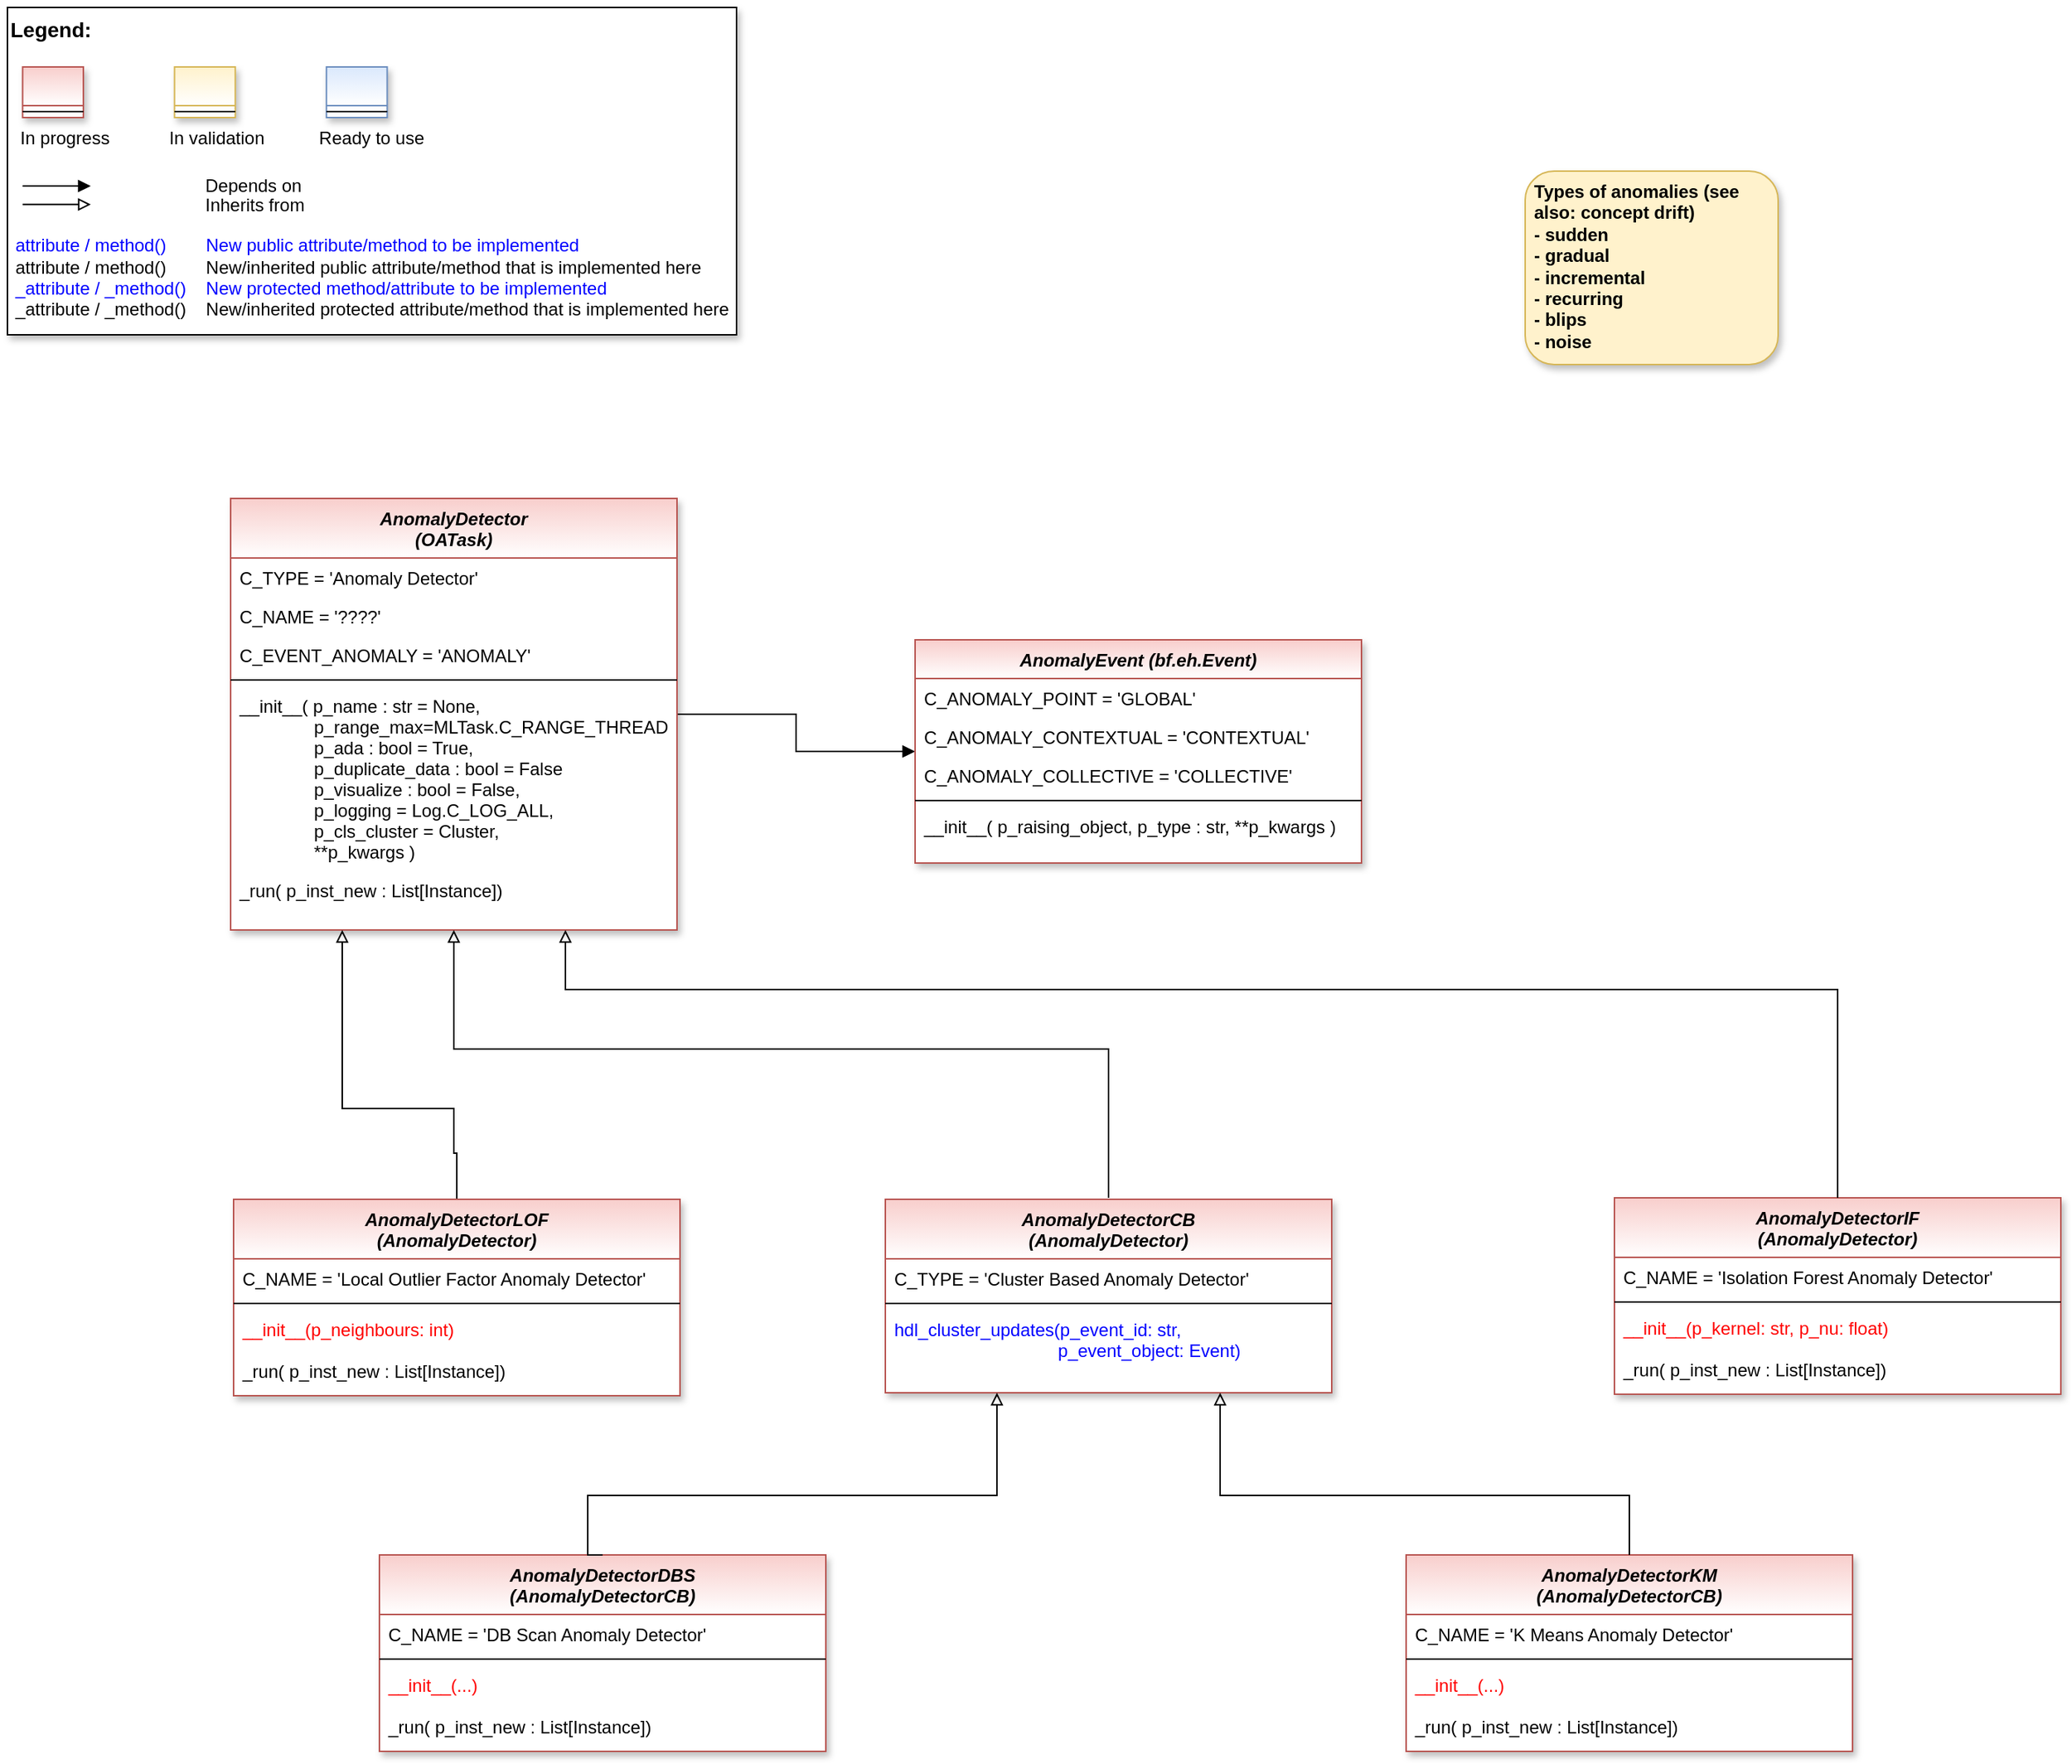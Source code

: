 <mxfile version="20.8.16" type="device"><diagram id="C5RBs43oDa-KdzZeNtuy" name="Page-1"><mxGraphModel dx="1723" dy="1008" grid="1" gridSize="10" guides="1" tooltips="1" connect="1" arrows="1" fold="1" page="1" pageScale="1" pageWidth="2336" pageHeight="1654" math="0" shadow="0"><root><mxCell id="WIyWlLk6GJQsqaUBKTNV-0"/><mxCell id="WIyWlLk6GJQsqaUBKTNV-1" parent="WIyWlLk6GJQsqaUBKTNV-0"/><mxCell id="fcJVb3HREh7NScvAmxeq-0" value="" style="group" parent="WIyWlLk6GJQsqaUBKTNV-1" vertex="1" connectable="0"><mxGeometry x="40" y="40" width="490" height="220" as="geometry"/></mxCell><mxCell id="fcJVb3HREh7NScvAmxeq-1" value="&lt;font color=&quot;#000000&quot; size=&quot;1&quot;&gt;&lt;b style=&quot;font-size: 14px&quot;&gt;Legend:&lt;br&gt;&lt;/b&gt;&lt;/font&gt;&lt;br&gt;&lt;br&gt;&lt;br&gt;&lt;font color=&quot;#0000ff&quot; style=&quot;font-size: 6px&quot;&gt;&lt;br&gt;&lt;/font&gt;&lt;span style=&quot;color: rgb(0 , 0 , 0)&quot;&gt;&lt;font style=&quot;font-size: 4px&quot;&gt;&amp;nbsp; &amp;nbsp;&lt;/font&gt;&amp;nbsp;In progress&amp;nbsp; &amp;nbsp; &amp;nbsp; &amp;nbsp; &amp;nbsp; &amp;nbsp; In validation&amp;nbsp; &amp;nbsp; &amp;nbsp; &amp;nbsp; &amp;nbsp; &amp;nbsp;Ready to use&lt;/span&gt;&lt;font color=&quot;#000000&quot;&gt;&amp;nbsp;&lt;br&gt;&lt;/font&gt;&lt;font color=&quot;#0000ff&quot;&gt;&lt;br&gt;&lt;br&gt;&lt;br&gt;&lt;br&gt;&amp;nbsp;attribute / method()&amp;nbsp; &amp;nbsp; &amp;nbsp; &amp;nbsp; New public attribute/method to be implemented&lt;/font&gt;&lt;br&gt;&lt;font color=&quot;#000000&quot;&gt;&amp;nbsp;&lt;/font&gt;&lt;font color=&quot;#000000&quot;&gt;attribute / method()&lt;span&gt;&#9;&lt;/span&gt;&amp;nbsp; &amp;nbsp; &amp;nbsp; &amp;nbsp;New/inherited public attribute/method that is implemented here&lt;br&gt;&lt;/font&gt;&lt;font color=&quot;#0000ff&quot;&gt;&amp;nbsp;_attribute /&amp;nbsp;&lt;/font&gt;&lt;font color=&quot;#0000ff&quot;&gt;_method()&amp;nbsp; &amp;nbsp; New protected method/attribute to be implemented&lt;/font&gt;&lt;br&gt;&lt;font color=&quot;#000000&quot;&gt;&amp;nbsp;_attribute / _method()&amp;nbsp; &amp;nbsp; New/inherited protected attribute/method that is implemented here&lt;br&gt;&lt;/font&gt;&lt;font color=&quot;#000000&quot;&gt;&lt;br&gt;&lt;br&gt;&lt;br&gt;&lt;br&gt;&lt;br&gt;&lt;/font&gt;" style="text;html=1;align=left;verticalAlign=top;whiteSpace=wrap;rounded=0;fontColor=#006600;strokeColor=#000000;shadow=1;fillColor=#ffffff;" parent="fcJVb3HREh7NScvAmxeq-0" vertex="1"><mxGeometry width="490.0" height="220" as="geometry"/></mxCell><mxCell id="fcJVb3HREh7NScvAmxeq-2" value="Depends on" style="endArrow=block;html=1;labelPosition=right;verticalLabelPosition=middle;align=left;verticalAlign=middle;endFill=1;fontSize=12;" parent="fcJVb3HREh7NScvAmxeq-0" edge="1"><mxGeometry x="-1623.125" y="-2180" width="51.042" height="50" as="geometry"><mxPoint x="10.208" y="120.003" as="sourcePoint"/><mxPoint x="55.991" y="120.003" as="targetPoint"/><mxPoint x="98" as="offset"/><Array as="points"><mxPoint x="30.625" y="120"/></Array></mxGeometry></mxCell><mxCell id="fcJVb3HREh7NScvAmxeq-3" value="Inherits from" style="endArrow=block;html=1;labelPosition=right;verticalLabelPosition=middle;align=left;verticalAlign=middle;endFill=0;fontSize=12;" parent="fcJVb3HREh7NScvAmxeq-0" edge="1"><mxGeometry x="-1623.125" y="-2180" width="51.042" height="50" as="geometry"><mxPoint x="10.208" y="132.385" as="sourcePoint"/><mxPoint x="55.991" y="132.385" as="targetPoint"/><mxPoint x="98" y="1" as="offset"/></mxGeometry></mxCell><mxCell id="fcJVb3HREh7NScvAmxeq-4" value="" style="swimlane;fontStyle=3;align=center;verticalAlign=top;childLayout=stackLayout;horizontal=1;startSize=26;horizontalStack=0;resizeParent=1;resizeLast=0;collapsible=1;marginBottom=0;rounded=0;shadow=1;strokeWidth=1;fillColor=#f8cecc;strokeColor=#b85450;gradientColor=#ffffff;swimlaneFillColor=#ffffff;" parent="fcJVb3HREh7NScvAmxeq-0" vertex="1"><mxGeometry x="10.208" y="40" width="40.833" height="34" as="geometry"><mxRectangle x="230" y="140" width="160" height="26" as="alternateBounds"/></mxGeometry></mxCell><mxCell id="fcJVb3HREh7NScvAmxeq-5" value="" style="line;html=1;strokeWidth=1;align=left;verticalAlign=middle;spacingTop=-1;spacingLeft=3;spacingRight=3;rotatable=0;labelPosition=right;points=[];portConstraint=eastwest;" parent="fcJVb3HREh7NScvAmxeq-4" vertex="1"><mxGeometry y="26" width="40.833" height="8" as="geometry"/></mxCell><mxCell id="fcJVb3HREh7NScvAmxeq-6" value="" style="swimlane;fontStyle=3;align=center;verticalAlign=top;childLayout=stackLayout;horizontal=1;startSize=26;horizontalStack=0;resizeParent=1;resizeLast=0;collapsible=1;marginBottom=0;rounded=0;shadow=1;strokeWidth=1;fillColor=#fff2cc;strokeColor=#d6b656;gradientColor=#ffffff;swimlaneFillColor=#ffffff;" parent="fcJVb3HREh7NScvAmxeq-0" vertex="1"><mxGeometry x="112.292" y="40" width="40.833" height="34" as="geometry"><mxRectangle x="230" y="140" width="160" height="26" as="alternateBounds"/></mxGeometry></mxCell><mxCell id="fcJVb3HREh7NScvAmxeq-7" value="" style="line;html=1;strokeWidth=1;align=left;verticalAlign=middle;spacingTop=-1;spacingLeft=3;spacingRight=3;rotatable=0;labelPosition=right;points=[];portConstraint=eastwest;" parent="fcJVb3HREh7NScvAmxeq-6" vertex="1"><mxGeometry y="26" width="40.833" height="8" as="geometry"/></mxCell><mxCell id="fcJVb3HREh7NScvAmxeq-8" value="" style="swimlane;fontStyle=3;align=center;verticalAlign=top;childLayout=stackLayout;horizontal=1;startSize=26;horizontalStack=0;resizeParent=1;resizeLast=0;collapsible=1;marginBottom=0;rounded=0;shadow=1;strokeWidth=1;fillColor=#dae8fc;strokeColor=#6c8ebf;gradientColor=#ffffff;swimlaneFillColor=#ffffff;" parent="fcJVb3HREh7NScvAmxeq-0" vertex="1"><mxGeometry x="214.375" y="40" width="40.833" height="34" as="geometry"><mxRectangle x="230" y="140" width="160" height="26" as="alternateBounds"/></mxGeometry></mxCell><mxCell id="fcJVb3HREh7NScvAmxeq-9" value="" style="line;html=1;strokeWidth=1;align=left;verticalAlign=middle;spacingTop=-1;spacingLeft=3;spacingRight=3;rotatable=0;labelPosition=right;points=[];portConstraint=eastwest;" parent="fcJVb3HREh7NScvAmxeq-8" vertex="1"><mxGeometry y="26" width="40.833" height="8" as="geometry"/></mxCell><mxCell id="-aRZjFp3aCNoNKCGfEq3-0" value="Types of anomalies (see also: concept drift)&lt;br&gt;- sudden&lt;br&gt;- gradual&lt;br&gt;- incremental&lt;br&gt;- recurring&amp;nbsp;&lt;br&gt;- blips&lt;br&gt;- noise" style="rounded=1;whiteSpace=wrap;html=1;shadow=1;fillColor=#fff2cc;strokeColor=#d6b656;fontStyle=1;align=left;verticalAlign=top;spacingLeft=4;" parent="WIyWlLk6GJQsqaUBKTNV-1" vertex="1"><mxGeometry x="1060" y="150" width="170" height="130" as="geometry"/></mxCell><mxCell id="4use4ZCXdNiZSNTW99xv-0" style="edgeStyle=orthogonalEdgeStyle;rounded=0;orthogonalLoop=1;jettySize=auto;html=1;fontColor=#0000CC;endArrow=block;endFill=1;" parent="WIyWlLk6GJQsqaUBKTNV-1" source="4use4ZCXdNiZSNTW99xv-1" target="4use4ZCXdNiZSNTW99xv-16" edge="1"><mxGeometry relative="1" as="geometry"/></mxCell><mxCell id="4use4ZCXdNiZSNTW99xv-1" value="AnomalyDetector&#10;(OATask)" style="swimlane;fontStyle=3;align=center;verticalAlign=top;childLayout=stackLayout;horizontal=1;startSize=40;horizontalStack=0;resizeParent=1;resizeLast=0;collapsible=1;marginBottom=0;rounded=0;shadow=1;strokeWidth=1;fillColor=#f8cecc;strokeColor=#b85450;swimlaneFillColor=#ffffff;gradientColor=#ffffff;" parent="WIyWlLk6GJQsqaUBKTNV-1" vertex="1"><mxGeometry x="190" y="370" width="300" height="290" as="geometry"><mxRectangle x="230" y="140" width="160" height="26" as="alternateBounds"/></mxGeometry></mxCell><mxCell id="4use4ZCXdNiZSNTW99xv-2" value="C_TYPE = 'Anomaly Detector'" style="text;align=left;verticalAlign=top;spacingLeft=4;spacingRight=4;overflow=hidden;rotatable=0;points=[[0,0.5],[1,0.5]];portConstraint=eastwest;fontColor=default;" parent="4use4ZCXdNiZSNTW99xv-1" vertex="1"><mxGeometry y="40" width="300" height="26" as="geometry"/></mxCell><mxCell id="4use4ZCXdNiZSNTW99xv-3" value="C_NAME = '????'" style="text;align=left;verticalAlign=top;spacingLeft=4;spacingRight=4;overflow=hidden;rotatable=0;points=[[0,0.5],[1,0.5]];portConstraint=eastwest;fontColor=default;" parent="4use4ZCXdNiZSNTW99xv-1" vertex="1"><mxGeometry y="66" width="300" height="26" as="geometry"/></mxCell><mxCell id="4use4ZCXdNiZSNTW99xv-4" value="C_EVENT_ANOMALY = 'ANOMALY'" style="text;align=left;verticalAlign=top;spacingLeft=4;spacingRight=4;overflow=hidden;rotatable=0;points=[[0,0.5],[1,0.5]];portConstraint=eastwest;fontColor=default;" parent="4use4ZCXdNiZSNTW99xv-1" vertex="1"><mxGeometry y="92" width="300" height="26" as="geometry"/></mxCell><mxCell id="4use4ZCXdNiZSNTW99xv-5" value="" style="line;html=1;strokeWidth=1;align=left;verticalAlign=middle;spacingTop=-1;spacingLeft=3;spacingRight=3;rotatable=0;labelPosition=right;points=[];portConstraint=eastwest;" parent="4use4ZCXdNiZSNTW99xv-1" vertex="1"><mxGeometry y="118" width="300" height="8" as="geometry"/></mxCell><mxCell id="4use4ZCXdNiZSNTW99xv-6" value="__init__( p_name : str = None,&#10;               p_range_max=MLTask.C_RANGE_THREAD,&#10;               p_ada : bool = True,&#10;               p_duplicate_data : bool = False&#10;               p_visualize : bool = False,&#10;               p_logging = Log.C_LOG_ALL,&#10;               p_cls_cluster = Cluster,&#10;               **p_kwargs )" style="text;align=left;verticalAlign=top;spacingLeft=4;spacingRight=4;overflow=hidden;rotatable=0;points=[[0,0.5],[1,0.5]];portConstraint=eastwest;fontColor=default;" parent="4use4ZCXdNiZSNTW99xv-1" vertex="1"><mxGeometry y="126" width="300" height="124" as="geometry"/></mxCell><mxCell id="4use4ZCXdNiZSNTW99xv-8" value="_run( p_inst_new : List[Instance])" style="text;align=left;verticalAlign=top;spacingLeft=4;spacingRight=4;overflow=hidden;rotatable=0;points=[[0,0.5],[1,0.5]];portConstraint=eastwest;shadow=1;" parent="4use4ZCXdNiZSNTW99xv-1" vertex="1"><mxGeometry y="250" width="300" height="30" as="geometry"/></mxCell><mxCell id="4use4ZCXdNiZSNTW99xv-16" value="AnomalyEvent (bf.eh.Event)" style="swimlane;fontStyle=3;align=center;verticalAlign=top;childLayout=stackLayout;horizontal=1;startSize=26;horizontalStack=0;resizeParent=1;resizeLast=0;collapsible=1;marginBottom=0;rounded=0;shadow=1;strokeWidth=1;fillColor=#f8cecc;strokeColor=#b85450;swimlaneFillColor=#ffffff;gradientColor=#ffffff;" parent="WIyWlLk6GJQsqaUBKTNV-1" vertex="1"><mxGeometry x="650" y="465" width="300" height="150" as="geometry"><mxRectangle x="230" y="140" width="160" height="26" as="alternateBounds"/></mxGeometry></mxCell><mxCell id="4use4ZCXdNiZSNTW99xv-17" value="C_ANOMALY_POINT = 'GLOBAL'" style="text;align=left;verticalAlign=top;spacingLeft=4;spacingRight=4;overflow=hidden;rotatable=0;points=[[0,0.5],[1,0.5]];portConstraint=eastwest;fontColor=default;" parent="4use4ZCXdNiZSNTW99xv-16" vertex="1"><mxGeometry y="26" width="300" height="26" as="geometry"/></mxCell><mxCell id="4use4ZCXdNiZSNTW99xv-18" value="C_ANOMALY_CONTEXTUAL = 'CONTEXTUAL'" style="text;align=left;verticalAlign=top;spacingLeft=4;spacingRight=4;overflow=hidden;rotatable=0;points=[[0,0.5],[1,0.5]];portConstraint=eastwest;fontColor=default;" parent="4use4ZCXdNiZSNTW99xv-16" vertex="1"><mxGeometry y="52" width="300" height="26" as="geometry"/></mxCell><mxCell id="4use4ZCXdNiZSNTW99xv-19" value="C_ANOMALY_COLLECTIVE = 'COLLECTIVE'" style="text;align=left;verticalAlign=top;spacingLeft=4;spacingRight=4;overflow=hidden;rotatable=0;points=[[0,0.5],[1,0.5]];portConstraint=eastwest;fontColor=default;" parent="4use4ZCXdNiZSNTW99xv-16" vertex="1"><mxGeometry y="78" width="300" height="26" as="geometry"/></mxCell><mxCell id="4use4ZCXdNiZSNTW99xv-20" value="" style="line;html=1;strokeWidth=1;align=left;verticalAlign=middle;spacingTop=-1;spacingLeft=3;spacingRight=3;rotatable=0;labelPosition=right;points=[];portConstraint=eastwest;" parent="4use4ZCXdNiZSNTW99xv-16" vertex="1"><mxGeometry y="104" width="300" height="8" as="geometry"/></mxCell><mxCell id="4use4ZCXdNiZSNTW99xv-21" value="__init__( p_raising_object, p_type : str, **p_kwargs )" style="text;align=left;verticalAlign=top;spacingLeft=4;spacingRight=4;overflow=hidden;rotatable=0;points=[[0,0.5],[1,0.5]];portConstraint=eastwest;" parent="4use4ZCXdNiZSNTW99xv-16" vertex="1"><mxGeometry y="112" width="300" height="28" as="geometry"/></mxCell><mxCell id="4use4ZCXdNiZSNTW99xv-22" style="edgeStyle=orthogonalEdgeStyle;rounded=0;orthogonalLoop=1;jettySize=auto;html=1;fontColor=#0000FF;endArrow=block;endFill=0;entryX=0.5;entryY=1;entryDx=0;entryDy=0;" parent="WIyWlLk6GJQsqaUBKTNV-1" edge="1" target="4use4ZCXdNiZSNTW99xv-1"><mxGeometry relative="1" as="geometry"><mxPoint x="300" y="750" as="targetPoint"/><Array as="points"><mxPoint x="780" y="740"/><mxPoint x="340" y="740"/></Array><mxPoint x="780" y="840" as="sourcePoint"/></mxGeometry></mxCell><mxCell id="4use4ZCXdNiZSNTW99xv-23" value="AnomalyDetectorCB &#10;(AnomalyDetector)" style="swimlane;fontStyle=3;align=center;verticalAlign=top;childLayout=stackLayout;horizontal=1;startSize=40;horizontalStack=0;resizeParent=1;resizeLast=0;collapsible=1;marginBottom=0;rounded=0;shadow=1;strokeWidth=1;fillColor=#f8cecc;strokeColor=#b85450;swimlaneFillColor=#ffffff;gradientColor=#ffffff;" parent="WIyWlLk6GJQsqaUBKTNV-1" vertex="1"><mxGeometry x="630" y="841" width="300" height="130" as="geometry"><mxRectangle x="230" y="140" width="160" height="26" as="alternateBounds"/></mxGeometry></mxCell><mxCell id="4use4ZCXdNiZSNTW99xv-24" value="C_TYPE = 'Cluster Based Anomaly Detector'" style="text;align=left;verticalAlign=top;spacingLeft=4;spacingRight=4;overflow=hidden;rotatable=0;points=[[0,0.5],[1,0.5]];portConstraint=eastwest;fontColor=default;" parent="4use4ZCXdNiZSNTW99xv-23" vertex="1"><mxGeometry y="40" width="300" height="26" as="geometry"/></mxCell><mxCell id="4use4ZCXdNiZSNTW99xv-25" value="" style="line;html=1;strokeWidth=1;align=left;verticalAlign=middle;spacingTop=-1;spacingLeft=3;spacingRight=3;rotatable=0;labelPosition=right;points=[];portConstraint=eastwest;" parent="4use4ZCXdNiZSNTW99xv-23" vertex="1"><mxGeometry y="66" width="300" height="8" as="geometry"/></mxCell><mxCell id="4use4ZCXdNiZSNTW99xv-27" value="hdl_cluster_updates(p_event_id: str,&#10;                                 p_event_object: Event)" style="text;align=left;verticalAlign=top;spacingLeft=4;spacingRight=4;overflow=hidden;rotatable=0;points=[[0,0.5],[1,0.5]];portConstraint=eastwest;shadow=1;fontColor=#0000FF;" parent="4use4ZCXdNiZSNTW99xv-23" vertex="1"><mxGeometry y="74" width="300" height="38" as="geometry"/></mxCell><mxCell id="4use4ZCXdNiZSNTW99xv-34" style="edgeStyle=orthogonalEdgeStyle;rounded=0;orthogonalLoop=1;jettySize=auto;html=1;fontColor=#0000FF;endArrow=block;endFill=0;exitX=0.5;exitY=0;exitDx=0;exitDy=0;entryX=0.25;entryY=1;entryDx=0;entryDy=0;" parent="WIyWlLk6GJQsqaUBKTNV-1" source="4use4ZCXdNiZSNTW99xv-55" edge="1" target="4use4ZCXdNiZSNTW99xv-1"><mxGeometry relative="1" as="geometry"><mxPoint x="340.0" y="1040" as="sourcePoint"/><mxPoint x="250" y="750" as="targetPoint"/><Array as="points"><mxPoint x="342" y="810"/><mxPoint x="340" y="810"/><mxPoint x="340" y="780"/><mxPoint x="265" y="780"/></Array></mxGeometry></mxCell><mxCell id="4use4ZCXdNiZSNTW99xv-43" value="AnomalyDetectorIF&#10;(AnomalyDetector)" style="swimlane;fontStyle=3;align=center;verticalAlign=top;childLayout=stackLayout;horizontal=1;startSize=40;horizontalStack=0;resizeParent=1;resizeLast=0;collapsible=1;marginBottom=0;rounded=0;shadow=1;strokeWidth=1;fillColor=#f8cecc;strokeColor=#b85450;swimlaneFillColor=#ffffff;gradientColor=#ffffff;" parent="WIyWlLk6GJQsqaUBKTNV-1" vertex="1"><mxGeometry x="1120" y="840" width="300" height="132" as="geometry"><mxRectangle x="230" y="140" width="160" height="26" as="alternateBounds"/></mxGeometry></mxCell><mxCell id="4use4ZCXdNiZSNTW99xv-44" value="C_NAME = 'Isolation Forest Anomaly Detector'" style="text;align=left;verticalAlign=top;spacingLeft=4;spacingRight=4;overflow=hidden;rotatable=0;points=[[0,0.5],[1,0.5]];portConstraint=eastwest;fontColor=default;" parent="4use4ZCXdNiZSNTW99xv-43" vertex="1"><mxGeometry y="40" width="300" height="26" as="geometry"/></mxCell><mxCell id="4use4ZCXdNiZSNTW99xv-45" value="" style="line;html=1;strokeWidth=1;align=left;verticalAlign=middle;spacingTop=-1;spacingLeft=3;spacingRight=3;rotatable=0;labelPosition=right;points=[];portConstraint=eastwest;" parent="4use4ZCXdNiZSNTW99xv-43" vertex="1"><mxGeometry y="66" width="300" height="8" as="geometry"/></mxCell><mxCell id="4use4ZCXdNiZSNTW99xv-46" value="__init__(p_kernel: str, p_nu: float)" style="text;align=left;verticalAlign=top;spacingLeft=4;spacingRight=4;overflow=hidden;rotatable=0;points=[[0,0.5],[1,0.5]];portConstraint=eastwest;fontColor=#FF0000;" parent="4use4ZCXdNiZSNTW99xv-43" vertex="1"><mxGeometry y="74" width="300" height="28" as="geometry"/></mxCell><mxCell id="CRjndhvPyIQJ3vKr6fmZ-1" value="_run( p_inst_new : List[Instance])" style="text;align=left;verticalAlign=top;spacingLeft=4;spacingRight=4;overflow=hidden;rotatable=0;points=[[0,0.5],[1,0.5]];portConstraint=eastwest;shadow=1;" vertex="1" parent="4use4ZCXdNiZSNTW99xv-43"><mxGeometry y="102" width="300" height="30" as="geometry"/></mxCell><mxCell id="4use4ZCXdNiZSNTW99xv-47" value="AnomalyDetectorDBS&#10;(AnomalyDetectorCB)" style="swimlane;fontStyle=3;align=center;verticalAlign=top;childLayout=stackLayout;horizontal=1;startSize=40;horizontalStack=0;resizeParent=1;resizeLast=0;collapsible=1;marginBottom=0;rounded=0;shadow=1;strokeWidth=1;fillColor=#f8cecc;strokeColor=#b85450;swimlaneFillColor=#ffffff;gradientColor=#ffffff;" parent="WIyWlLk6GJQsqaUBKTNV-1" vertex="1"><mxGeometry x="290" y="1080" width="300" height="132" as="geometry"><mxRectangle x="230" y="140" width="160" height="26" as="alternateBounds"/></mxGeometry></mxCell><mxCell id="4use4ZCXdNiZSNTW99xv-48" value="C_NAME = 'DB Scan Anomaly Detector'" style="text;align=left;verticalAlign=top;spacingLeft=4;spacingRight=4;overflow=hidden;rotatable=0;points=[[0,0.5],[1,0.5]];portConstraint=eastwest;fontColor=default;" parent="4use4ZCXdNiZSNTW99xv-47" vertex="1"><mxGeometry y="40" width="300" height="26" as="geometry"/></mxCell><mxCell id="4use4ZCXdNiZSNTW99xv-49" value="" style="line;html=1;strokeWidth=1;align=left;verticalAlign=middle;spacingTop=-1;spacingLeft=3;spacingRight=3;rotatable=0;labelPosition=right;points=[];portConstraint=eastwest;" parent="4use4ZCXdNiZSNTW99xv-47" vertex="1"><mxGeometry y="66" width="300" height="8" as="geometry"/></mxCell><mxCell id="4use4ZCXdNiZSNTW99xv-50" value="__init__(...)" style="text;align=left;verticalAlign=top;spacingLeft=4;spacingRight=4;overflow=hidden;rotatable=0;points=[[0,0.5],[1,0.5]];portConstraint=eastwest;fontColor=#FF0000;" parent="4use4ZCXdNiZSNTW99xv-47" vertex="1"><mxGeometry y="74" width="300" height="28" as="geometry"/></mxCell><mxCell id="CRjndhvPyIQJ3vKr6fmZ-2" value="_run( p_inst_new : List[Instance])" style="text;align=left;verticalAlign=top;spacingLeft=4;spacingRight=4;overflow=hidden;rotatable=0;points=[[0,0.5],[1,0.5]];portConstraint=eastwest;shadow=1;" vertex="1" parent="4use4ZCXdNiZSNTW99xv-47"><mxGeometry y="102" width="300" height="30" as="geometry"/></mxCell><mxCell id="4use4ZCXdNiZSNTW99xv-51" value="AnomalyDetectorKM&#10;(AnomalyDetectorCB)" style="swimlane;fontStyle=3;align=center;verticalAlign=top;childLayout=stackLayout;horizontal=1;startSize=40;horizontalStack=0;resizeParent=1;resizeLast=0;collapsible=1;marginBottom=0;rounded=0;shadow=1;strokeWidth=1;fillColor=#f8cecc;strokeColor=#b85450;swimlaneFillColor=#ffffff;gradientColor=#ffffff;" parent="WIyWlLk6GJQsqaUBKTNV-1" vertex="1"><mxGeometry x="980" y="1080" width="300" height="132" as="geometry"><mxRectangle x="230" y="140" width="160" height="26" as="alternateBounds"/></mxGeometry></mxCell><mxCell id="4use4ZCXdNiZSNTW99xv-52" value="C_NAME = 'K Means Anomaly Detector'" style="text;align=left;verticalAlign=top;spacingLeft=4;spacingRight=4;overflow=hidden;rotatable=0;points=[[0,0.5],[1,0.5]];portConstraint=eastwest;fontColor=default;" parent="4use4ZCXdNiZSNTW99xv-51" vertex="1"><mxGeometry y="40" width="300" height="26" as="geometry"/></mxCell><mxCell id="4use4ZCXdNiZSNTW99xv-53" value="" style="line;html=1;strokeWidth=1;align=left;verticalAlign=middle;spacingTop=-1;spacingLeft=3;spacingRight=3;rotatable=0;labelPosition=right;points=[];portConstraint=eastwest;" parent="4use4ZCXdNiZSNTW99xv-51" vertex="1"><mxGeometry y="66" width="300" height="8" as="geometry"/></mxCell><mxCell id="4use4ZCXdNiZSNTW99xv-54" value="__init__(...)" style="text;align=left;verticalAlign=top;spacingLeft=4;spacingRight=4;overflow=hidden;rotatable=0;points=[[0,0.5],[1,0.5]];portConstraint=eastwest;fontColor=#FF0000;" parent="4use4ZCXdNiZSNTW99xv-51" vertex="1"><mxGeometry y="74" width="300" height="28" as="geometry"/></mxCell><mxCell id="CRjndhvPyIQJ3vKr6fmZ-3" value="_run( p_inst_new : List[Instance])" style="text;align=left;verticalAlign=top;spacingLeft=4;spacingRight=4;overflow=hidden;rotatable=0;points=[[0,0.5],[1,0.5]];portConstraint=eastwest;shadow=1;" vertex="1" parent="4use4ZCXdNiZSNTW99xv-51"><mxGeometry y="102" width="300" height="30" as="geometry"/></mxCell><mxCell id="4use4ZCXdNiZSNTW99xv-55" value="AnomalyDetectorLOF&#10;(AnomalyDetector)" style="swimlane;fontStyle=3;align=center;verticalAlign=top;childLayout=stackLayout;horizontal=1;startSize=40;horizontalStack=0;resizeParent=1;resizeLast=0;collapsible=1;marginBottom=0;rounded=0;shadow=1;strokeWidth=1;fillColor=#f8cecc;strokeColor=#b85450;swimlaneFillColor=#ffffff;gradientColor=#ffffff;" parent="WIyWlLk6GJQsqaUBKTNV-1" vertex="1"><mxGeometry x="192" y="841" width="300" height="132" as="geometry"><mxRectangle x="230" y="140" width="160" height="26" as="alternateBounds"/></mxGeometry></mxCell><mxCell id="4use4ZCXdNiZSNTW99xv-56" value="C_NAME = 'Local Outlier Factor Anomaly Detector'" style="text;align=left;verticalAlign=top;spacingLeft=4;spacingRight=4;overflow=hidden;rotatable=0;points=[[0,0.5],[1,0.5]];portConstraint=eastwest;fontColor=default;" parent="4use4ZCXdNiZSNTW99xv-55" vertex="1"><mxGeometry y="40" width="300" height="26" as="geometry"/></mxCell><mxCell id="4use4ZCXdNiZSNTW99xv-57" value="" style="line;html=1;strokeWidth=1;align=left;verticalAlign=middle;spacingTop=-1;spacingLeft=3;spacingRight=3;rotatable=0;labelPosition=right;points=[];portConstraint=eastwest;" parent="4use4ZCXdNiZSNTW99xv-55" vertex="1"><mxGeometry y="66" width="300" height="8" as="geometry"/></mxCell><mxCell id="4use4ZCXdNiZSNTW99xv-58" value="__init__(p_neighbours: int)" style="text;align=left;verticalAlign=top;spacingLeft=4;spacingRight=4;overflow=hidden;rotatable=0;points=[[0,0.5],[1,0.5]];portConstraint=eastwest;fontColor=#FF0000;" parent="4use4ZCXdNiZSNTW99xv-55" vertex="1"><mxGeometry y="74" width="300" height="28" as="geometry"/></mxCell><mxCell id="CRjndhvPyIQJ3vKr6fmZ-0" value="_run( p_inst_new : List[Instance])" style="text;align=left;verticalAlign=top;spacingLeft=4;spacingRight=4;overflow=hidden;rotatable=0;points=[[0,0.5],[1,0.5]];portConstraint=eastwest;shadow=1;" vertex="1" parent="4use4ZCXdNiZSNTW99xv-55"><mxGeometry y="102" width="300" height="30" as="geometry"/></mxCell><mxCell id="4use4ZCXdNiZSNTW99xv-60" style="edgeStyle=orthogonalEdgeStyle;rounded=0;orthogonalLoop=1;jettySize=auto;html=1;fontColor=#0000FF;endArrow=block;endFill=0;exitX=0.5;exitY=0;exitDx=0;exitDy=0;entryX=0.25;entryY=1;entryDx=0;entryDy=0;" parent="WIyWlLk6GJQsqaUBKTNV-1" source="4use4ZCXdNiZSNTW99xv-47" target="4use4ZCXdNiZSNTW99xv-23" edge="1"><mxGeometry relative="1" as="geometry"><mxPoint x="790.0" y="940" as="sourcePoint"/><mxPoint x="790.0" y="750" as="targetPoint"/><Array as="points"><mxPoint x="430" y="1040"/><mxPoint x="705" y="1040"/></Array></mxGeometry></mxCell><mxCell id="4use4ZCXdNiZSNTW99xv-61" style="edgeStyle=orthogonalEdgeStyle;rounded=0;orthogonalLoop=1;jettySize=auto;html=1;fontColor=#0000FF;endArrow=block;endFill=0;exitX=0.5;exitY=0;exitDx=0;exitDy=0;entryX=0.75;entryY=1;entryDx=0;entryDy=0;" parent="WIyWlLk6GJQsqaUBKTNV-1" source="4use4ZCXdNiZSNTW99xv-51" target="4use4ZCXdNiZSNTW99xv-23" edge="1"><mxGeometry relative="1" as="geometry"><mxPoint x="960.0" y="960" as="sourcePoint"/><mxPoint x="960.0" y="770" as="targetPoint"/><Array as="points"><mxPoint x="1130" y="1040"/><mxPoint x="855" y="1040"/></Array></mxGeometry></mxCell><mxCell id="4use4ZCXdNiZSNTW99xv-63" style="edgeStyle=orthogonalEdgeStyle;rounded=0;orthogonalLoop=1;jettySize=auto;html=1;fontColor=#0000FF;endArrow=block;endFill=0;exitX=0.5;exitY=0;exitDx=0;exitDy=0;entryX=0.75;entryY=1;entryDx=0;entryDy=0;" parent="WIyWlLk6GJQsqaUBKTNV-1" source="4use4ZCXdNiZSNTW99xv-43" edge="1" target="4use4ZCXdNiZSNTW99xv-1"><mxGeometry relative="1" as="geometry"><mxPoint x="1020.0" y="1190" as="sourcePoint"/><mxPoint x="430" y="750" as="targetPoint"/><Array as="points"><mxPoint x="1270" y="700"/><mxPoint x="415" y="700"/></Array></mxGeometry></mxCell></root></mxGraphModel></diagram></mxfile>